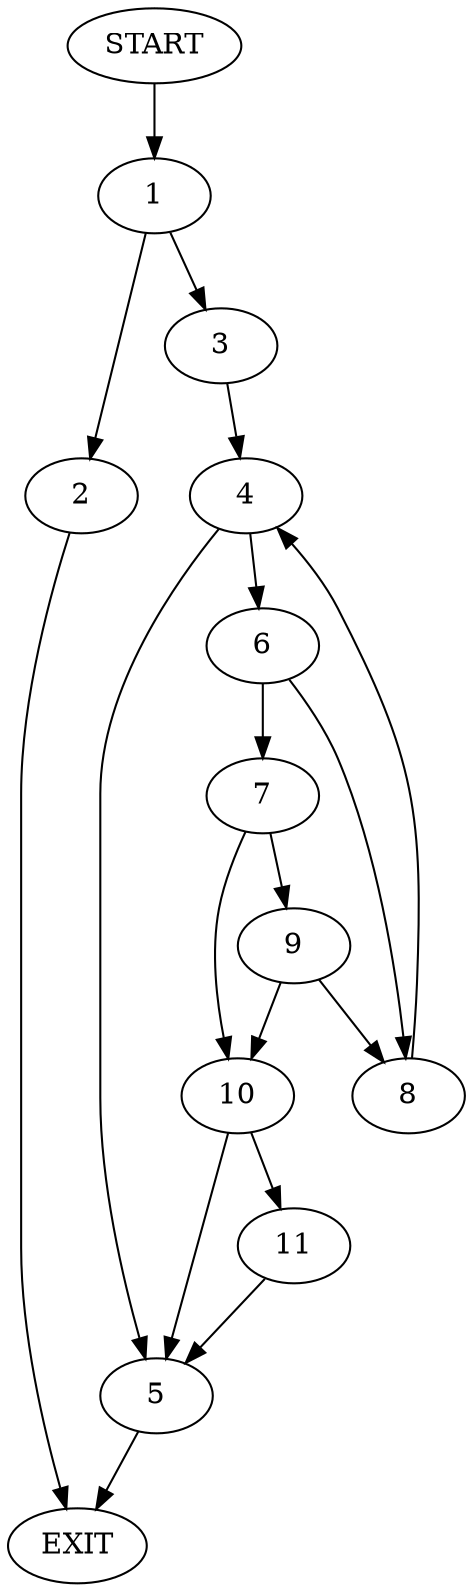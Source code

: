 digraph {
0 [label="START"]
12 [label="EXIT"]
0 -> 1
1 -> 2
1 -> 3
3 -> 4
2 -> 12
4 -> 5
4 -> 6
5 -> 12
6 -> 7
6 -> 8
8 -> 4
7 -> 9
7 -> 10
9 -> 10
9 -> 8
10 -> 5
10 -> 11
11 -> 5
}
